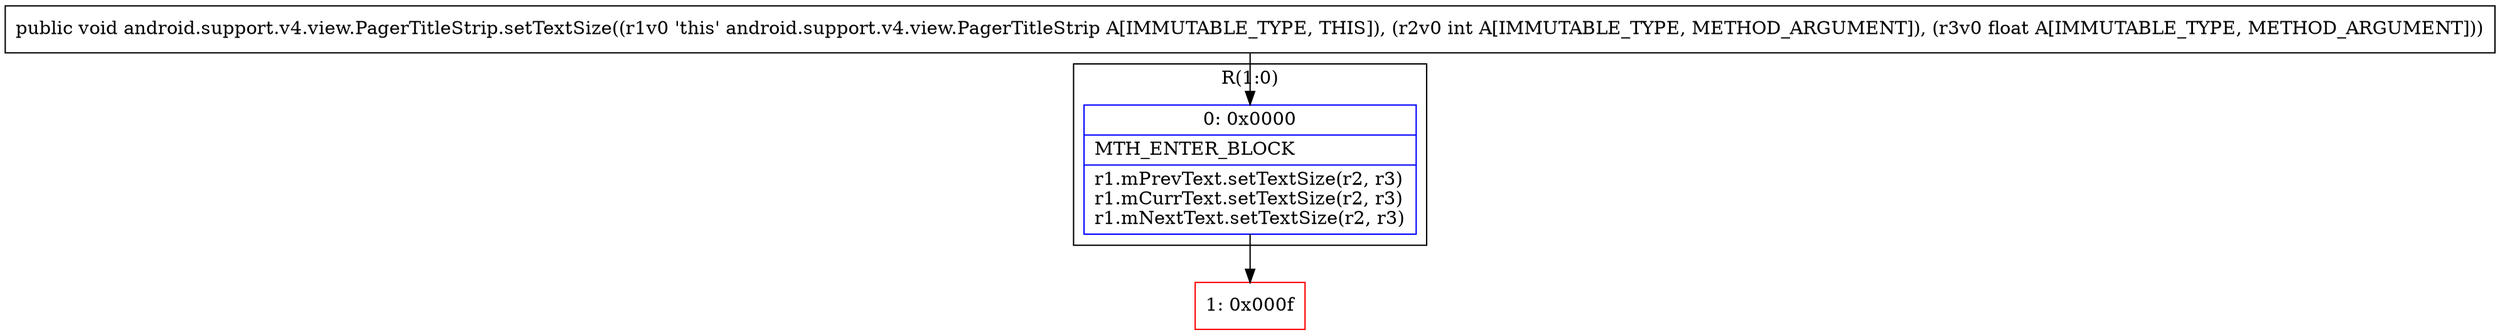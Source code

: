 digraph "CFG forandroid.support.v4.view.PagerTitleStrip.setTextSize(IF)V" {
subgraph cluster_Region_202158191 {
label = "R(1:0)";
node [shape=record,color=blue];
Node_0 [shape=record,label="{0\:\ 0x0000|MTH_ENTER_BLOCK\l|r1.mPrevText.setTextSize(r2, r3)\lr1.mCurrText.setTextSize(r2, r3)\lr1.mNextText.setTextSize(r2, r3)\l}"];
}
Node_1 [shape=record,color=red,label="{1\:\ 0x000f}"];
MethodNode[shape=record,label="{public void android.support.v4.view.PagerTitleStrip.setTextSize((r1v0 'this' android.support.v4.view.PagerTitleStrip A[IMMUTABLE_TYPE, THIS]), (r2v0 int A[IMMUTABLE_TYPE, METHOD_ARGUMENT]), (r3v0 float A[IMMUTABLE_TYPE, METHOD_ARGUMENT])) }"];
MethodNode -> Node_0;
Node_0 -> Node_1;
}

